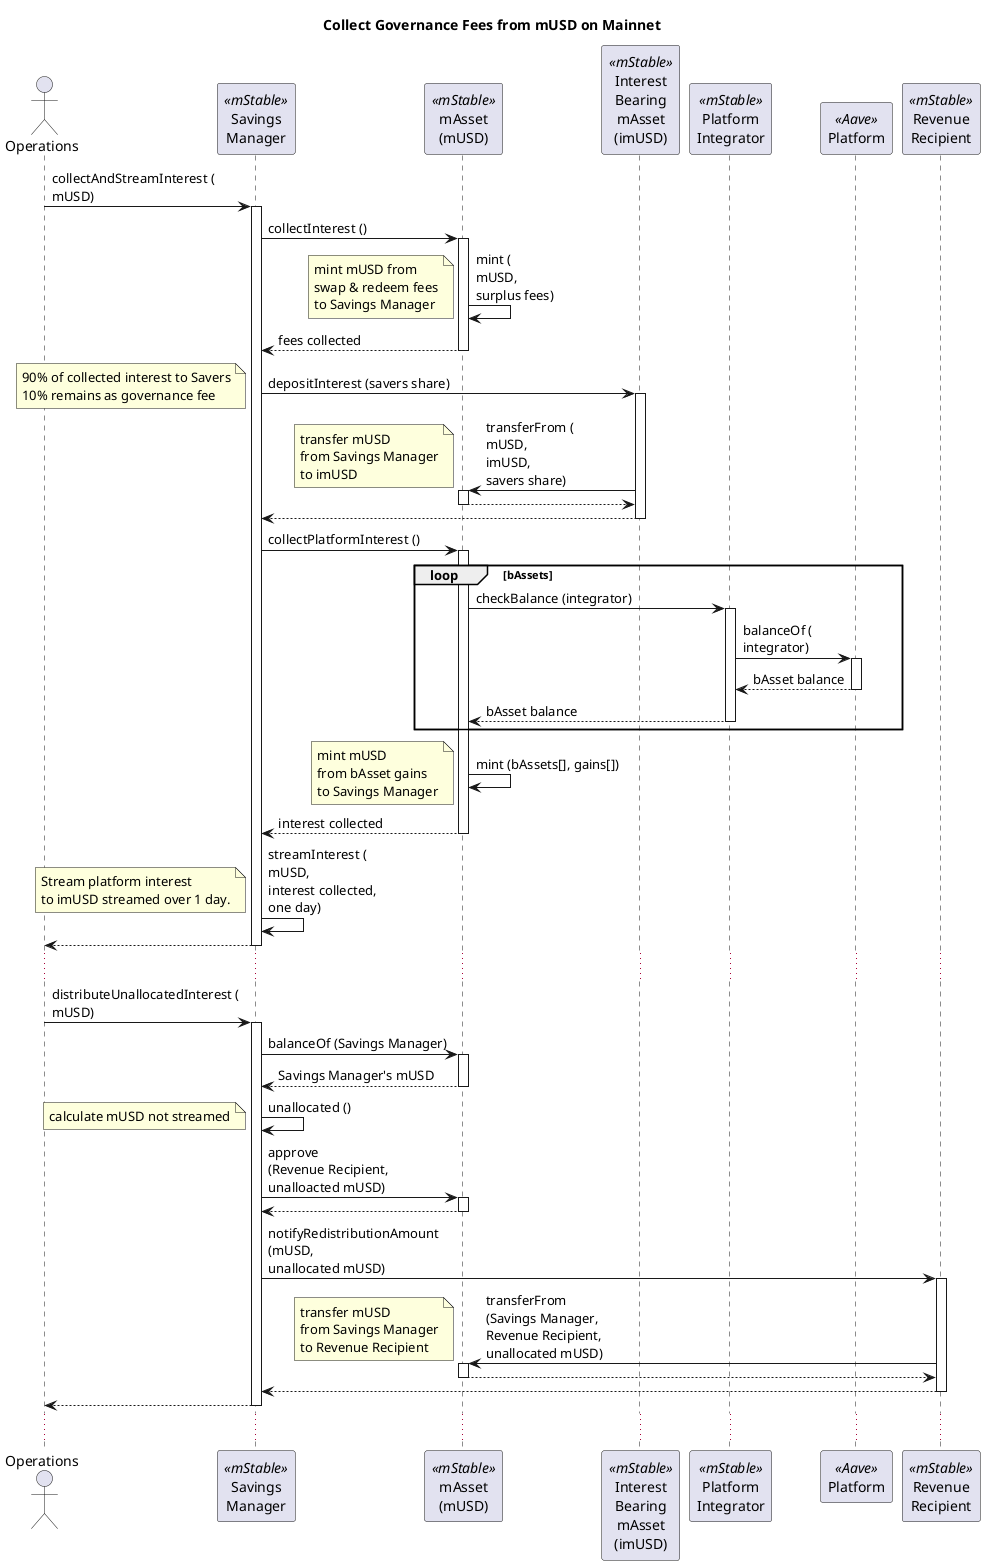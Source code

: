 @startuml

title "Collect Governance Fees from mUSD on Mainnet"

actor "Operations" as op
participant "Savings\nManager" as sm <<mStable>>
participant "mAsset\n(mUSD)" as musd <<mStable>>
participant "Interest\nBearing\nmAsset\n(imUSD)" as imusd <<mStable>>
participant "Platform\nIntegrator" as int <<mStable>>
participant "Platform" as p <<Aave>>
participant "Revenue\nRecipient" as rr <<mStable>>

op -> sm : collectAndStreamInterest (\nmUSD)
activate sm
sm -> musd : collectInterest ()
activate musd
musd -> musd : mint (\nmUSD,\nsurplus fees)
note left : mint mUSD from \nswap & redeem fees\nto Savings Manager
return fees collected
sm -> imusd : depositInterest (savers share)
activate imusd
note left : 90% of collected interest to Savers\n10% remains as governance fee
imusd -> musd : transferFrom (\nmUSD,\nimUSD,\nsavers share)
note left : transfer mUSD\nfrom Savings Manager\nto imUSD
activate musd
return
return
sm -> musd : collectPlatformInterest ()
activate musd
loop bAssets
musd -> int : checkBalance (integrator)
activate int
int -> p : balanceOf (\nintegrator)
activate p
return bAsset balance
return bAsset balance
end
musd -> musd : mint (bAssets[], gains[])
note left : mint mUSD\nfrom bAsset gains\nto Savings Manager
return interest collected
sm -> sm : streamInterest (\nmUSD,\ninterest collected,\none day)
note left: Stream platform interest\nto imUSD streamed over 1 day.

return

...

op -> sm : distributeUnallocatedInterest (\nmUSD)
activate sm
sm -> musd : balanceOf (Savings Manager)
activate musd
return Savings Manager's mUSD
sm -> sm : unallocated ()
note left: calculate mUSD not streamed
sm -> musd : approve\n(Revenue Recipient,\nunalloacted mUSD)
activate musd
return
sm -> rr : notifyRedistributionAmount\n(mUSD,\nunallocated mUSD)
activate rr
rr -> musd : transferFrom\n(Savings Manager,\nRevenue Recipient,\nunallocated mUSD)
activate musd
note left: transfer mUSD\nfrom Savings Manager\nto Revenue Recipient
return
return
return

...

' TODO add RevenueBuyBack buyBack and donation

@enduml